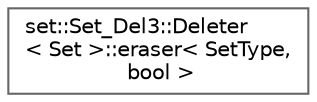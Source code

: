 digraph "类继承关系图"
{
 // LATEX_PDF_SIZE
  bgcolor="transparent";
  edge [fontname=Helvetica,fontsize=10,labelfontname=Helvetica,labelfontsize=10];
  node [fontname=Helvetica,fontsize=10,shape=box,height=0.2,width=0.4];
  rankdir="LR";
  Node0 [id="Node000000",label="set::Set_Del3::Deleter\l\< Set \>::eraser\< SetType,\l bool \>",height=0.2,width=0.4,color="grey40", fillcolor="white", style="filled",URL="$structset_1_1_set___del3_1_1_deleter_1_1eraser.html",tooltip=" "];
}
